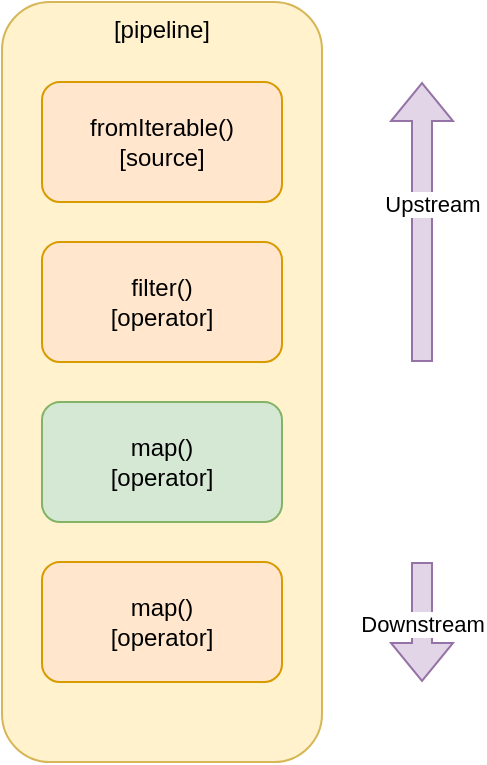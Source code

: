 <mxfile version="22.1.21" type="device">
  <diagram name="1 oldal" id="lJfBmLQwx1s9EJp2PIZj">
    <mxGraphModel dx="1188" dy="674" grid="1" gridSize="10" guides="1" tooltips="1" connect="1" arrows="1" fold="1" page="1" pageScale="1" pageWidth="827" pageHeight="1169" math="0" shadow="0">
      <root>
        <mxCell id="0" />
        <mxCell id="1" parent="0" />
        <mxCell id="1L38nvM-ssfPp6MPhMyn-5" value="[pipeline]" style="rounded=1;whiteSpace=wrap;html=1;fillColor=#fff2cc;strokeColor=#d6b656;verticalAlign=top;" parent="1" vertex="1">
          <mxGeometry x="150" y="120" width="160" height="380" as="geometry" />
        </mxCell>
        <mxCell id="1L38nvM-ssfPp6MPhMyn-1" value="filter()&lt;br&gt;[operator]" style="rounded=1;whiteSpace=wrap;html=1;fillColor=#ffe6cc;strokeColor=#d79b00;" parent="1" vertex="1">
          <mxGeometry x="170" y="240" width="120" height="60" as="geometry" />
        </mxCell>
        <mxCell id="1L38nvM-ssfPp6MPhMyn-2" value="fromIterable()&lt;br&gt;[source]" style="rounded=1;whiteSpace=wrap;html=1;fillColor=#ffe6cc;strokeColor=#d79b00;" parent="1" vertex="1">
          <mxGeometry x="170" y="160" width="120" height="60" as="geometry" />
        </mxCell>
        <mxCell id="1L38nvM-ssfPp6MPhMyn-3" value="map()&lt;br&gt;[operator]" style="rounded=1;whiteSpace=wrap;html=1;fillColor=#d5e8d4;strokeColor=#82b366;" parent="1" vertex="1">
          <mxGeometry x="170" y="320" width="120" height="60" as="geometry" />
        </mxCell>
        <mxCell id="1L38nvM-ssfPp6MPhMyn-4" value="map()&lt;br&gt;[operator]" style="rounded=1;whiteSpace=wrap;html=1;fillColor=#ffe6cc;strokeColor=#d79b00;" parent="1" vertex="1">
          <mxGeometry x="170" y="400" width="120" height="60" as="geometry" />
        </mxCell>
        <mxCell id="1L38nvM-ssfPp6MPhMyn-12" value="" style="shape=flexArrow;endArrow=classic;html=1;rounded=0;fillColor=#e1d5e7;strokeColor=#9673a6;" parent="1" edge="1">
          <mxGeometry width="50" height="50" relative="1" as="geometry">
            <mxPoint x="360" y="300" as="sourcePoint" />
            <mxPoint x="360" y="160" as="targetPoint" />
          </mxGeometry>
        </mxCell>
        <mxCell id="1L38nvM-ssfPp6MPhMyn-14" value="Upstream" style="edgeLabel;html=1;align=center;verticalAlign=middle;resizable=0;points=[];" parent="1L38nvM-ssfPp6MPhMyn-12" vertex="1" connectable="0">
          <mxGeometry x="0.126" y="-5" relative="1" as="geometry">
            <mxPoint as="offset" />
          </mxGeometry>
        </mxCell>
        <mxCell id="1L38nvM-ssfPp6MPhMyn-13" value="" style="shape=flexArrow;endArrow=classic;html=1;rounded=0;fillColor=#e1d5e7;strokeColor=#9673a6;" parent="1" edge="1">
          <mxGeometry width="50" height="50" relative="1" as="geometry">
            <mxPoint x="360" y="400" as="sourcePoint" />
            <mxPoint x="360" y="460" as="targetPoint" />
          </mxGeometry>
        </mxCell>
        <mxCell id="1L38nvM-ssfPp6MPhMyn-16" value="Downstream" style="edgeLabel;html=1;align=center;verticalAlign=middle;resizable=0;points=[];" parent="1L38nvM-ssfPp6MPhMyn-13" vertex="1" connectable="0">
          <mxGeometry x="0.012" relative="1" as="geometry">
            <mxPoint as="offset" />
          </mxGeometry>
        </mxCell>
      </root>
    </mxGraphModel>
  </diagram>
</mxfile>
